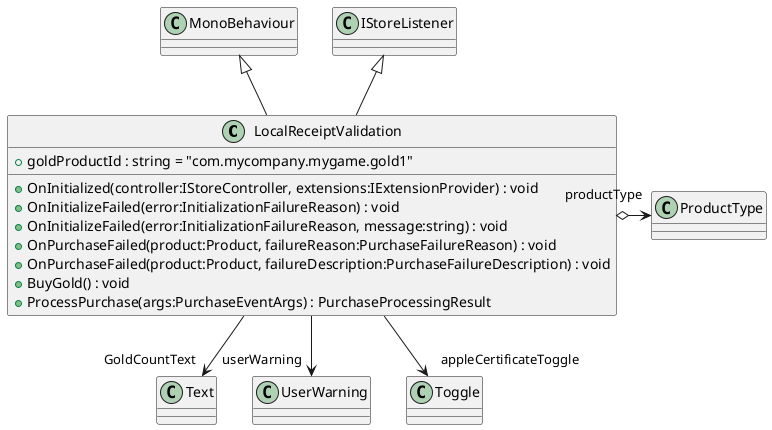 @startuml
class LocalReceiptValidation {
    + goldProductId : string = "com.mycompany.mygame.gold1"
    + OnInitialized(controller:IStoreController, extensions:IExtensionProvider) : void
    + OnInitializeFailed(error:InitializationFailureReason) : void
    + OnInitializeFailed(error:InitializationFailureReason, message:string) : void
    + OnPurchaseFailed(product:Product, failureReason:PurchaseFailureReason) : void
    + OnPurchaseFailed(product:Product, failureDescription:PurchaseFailureDescription) : void
    + BuyGold() : void
    + ProcessPurchase(args:PurchaseEventArgs) : PurchaseProcessingResult
}
MonoBehaviour <|-- LocalReceiptValidation
IStoreListener <|-- LocalReceiptValidation
LocalReceiptValidation o-> "productType" ProductType
LocalReceiptValidation --> "GoldCountText" Text
LocalReceiptValidation --> "userWarning" UserWarning
LocalReceiptValidation --> "appleCertificateToggle" Toggle
@enduml
